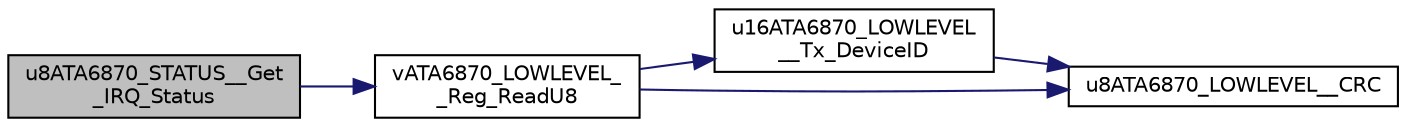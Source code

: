 digraph "u8ATA6870_STATUS__Get_IRQ_Status"
{
  edge [fontname="Helvetica",fontsize="10",labelfontname="Helvetica",labelfontsize="10"];
  node [fontname="Helvetica",fontsize="10",shape=record];
  rankdir="LR";
  Node1 [label="u8ATA6870_STATUS__Get\l_IRQ_Status",height=0.2,width=0.4,color="black", fillcolor="grey75", style="filled", fontcolor="black"];
  Node1 -> Node2 [color="midnightblue",fontsize="10",style="solid",fontname="Helvetica"];
  Node2 [label="vATA6870_LOWLEVEL_\l_Reg_ReadU8",height=0.2,width=0.4,color="black", fillcolor="white", style="filled",URL="$group___a_t_a6870_____l_o_w_l_e_v_e_l.html#gad9081db4f51c40aeb11d0a82b0b21d3b",tooltip="Read a byte / byte array from a device with a given length. "];
  Node2 -> Node3 [color="midnightblue",fontsize="10",style="solid",fontname="Helvetica"];
  Node3 [label="u16ATA6870_LOWLEVEL\l__Tx_DeviceID",height=0.2,width=0.4,color="black", fillcolor="white", style="filled",URL="$group___a_t_a6870_____l_o_w_l_e_v_e_l.html#ga84fd5c0dfcadafaba0fee7c0f89960a4",tooltip="Transmit the device ID portion on the SPI transaction. "];
  Node3 -> Node4 [color="midnightblue",fontsize="10",style="solid",fontname="Helvetica"];
  Node4 [label="u8ATA6870_LOWLEVEL__CRC",height=0.2,width=0.4,color="black", fillcolor="white", style="filled",URL="$group___a_t_a6870_____l_o_w_l_e_v_e_l.html#ga4b1efdf4a08f6154340fdee57150f075",tooltip="Compute one byte of the CRC. "];
  Node2 -> Node4 [color="midnightblue",fontsize="10",style="solid",fontname="Helvetica"];
}
